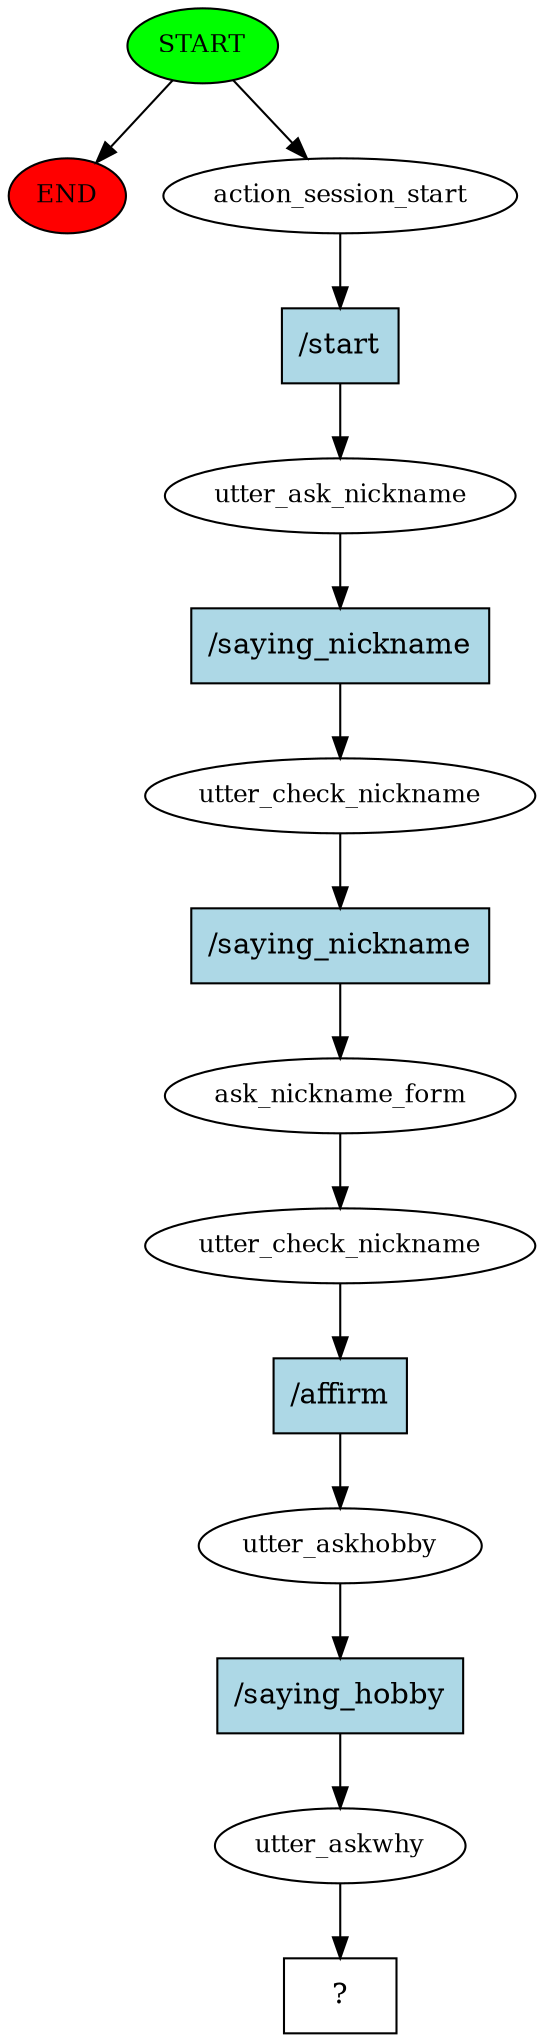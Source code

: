 digraph  {
0 [class="start active", fillcolor=green, fontsize=12, label=START, style=filled];
"-1" [class=end, fillcolor=red, fontsize=12, label=END, style=filled];
1 [class=active, fontsize=12, label=action_session_start];
2 [class=active, fontsize=12, label=utter_ask_nickname];
3 [class=active, fontsize=12, label=utter_check_nickname];
4 [class=active, fontsize=12, label=ask_nickname_form];
5 [class=active, fontsize=12, label=utter_check_nickname];
6 [class=active, fontsize=12, label=utter_askhobby];
7 [class=active, fontsize=12, label=utter_askwhy];
8 [class="intent dashed active", label="  ?  ", shape=rect];
9 [class="intent active", fillcolor=lightblue, label="/start", shape=rect, style=filled];
10 [class="intent active", fillcolor=lightblue, label="/saying_nickname", shape=rect, style=filled];
11 [class="intent active", fillcolor=lightblue, label="/saying_nickname", shape=rect, style=filled];
12 [class="intent active", fillcolor=lightblue, label="/affirm", shape=rect, style=filled];
13 [class="intent active", fillcolor=lightblue, label="/saying_hobby", shape=rect, style=filled];
0 -> "-1"  [class="", key=NONE, label=""];
0 -> 1  [class=active, key=NONE, label=""];
1 -> 9  [class=active, key=0];
2 -> 10  [class=active, key=0];
3 -> 11  [class=active, key=0];
4 -> 5  [class=active, key=NONE, label=""];
5 -> 12  [class=active, key=0];
6 -> 13  [class=active, key=0];
7 -> 8  [class=active, key=NONE, label=""];
9 -> 2  [class=active, key=0];
10 -> 3  [class=active, key=0];
11 -> 4  [class=active, key=0];
12 -> 6  [class=active, key=0];
13 -> 7  [class=active, key=0];
}
